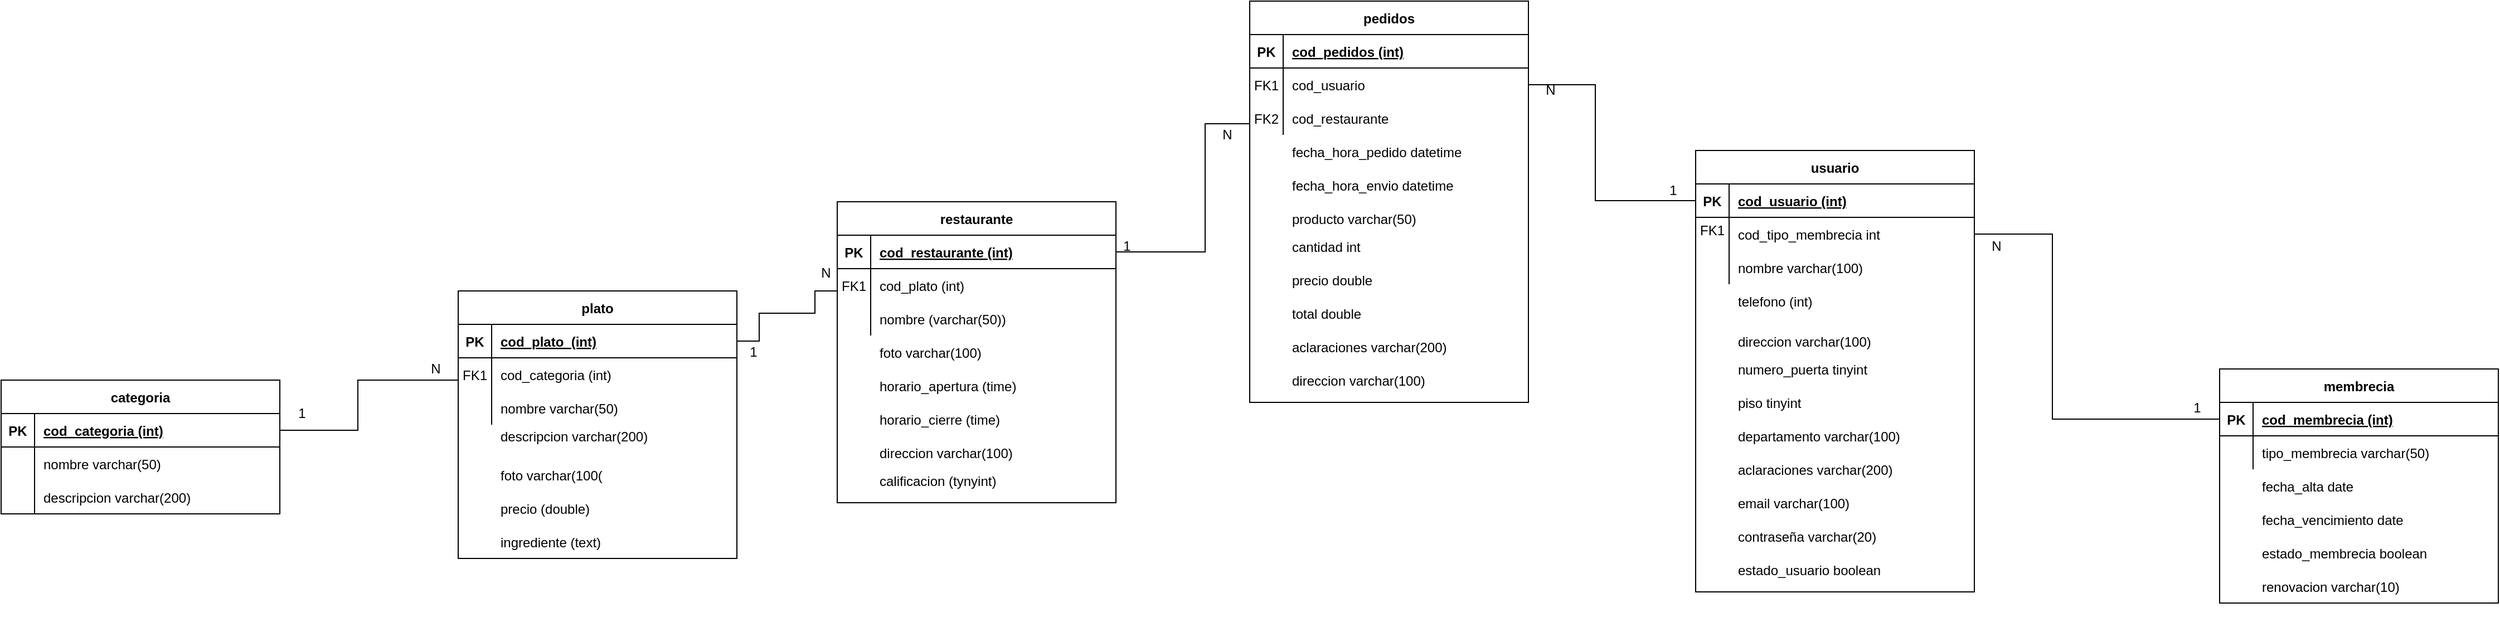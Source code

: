 <mxfile version="14.5.7"><diagram id="IUyjQkNkFGHI9LKzdnZE" name="Page-2"><mxGraphModel dx="1422" dy="794" grid="1" gridSize="10" guides="1" tooltips="1" connect="1" arrows="1" fold="1" page="1" pageScale="1" pageWidth="827" pageHeight="1169" math="0" shadow="0"><root><mxCell id="FoO-zq0wtUKswZKIyC2Q-0"/><mxCell id="FoO-zq0wtUKswZKIyC2Q-1" parent="FoO-zq0wtUKswZKIyC2Q-0"/><mxCell id="SE51JOoTlPHYbrQIpDK8-0" value="restaurante" style="shape=table;startSize=30;container=1;collapsible=1;childLayout=tableLayout;fixedRows=1;rowLines=0;fontStyle=1;align=center;resizeLast=1;" parent="FoO-zq0wtUKswZKIyC2Q-1" vertex="1"><mxGeometry x="780" y="430" width="250" height="270" as="geometry"/></mxCell><mxCell id="SE51JOoTlPHYbrQIpDK8-1" value="" style="shape=partialRectangle;collapsible=0;dropTarget=0;pointerEvents=0;fillColor=none;points=[[0,0.5],[1,0.5]];portConstraint=eastwest;top=0;left=0;right=0;bottom=1;" parent="SE51JOoTlPHYbrQIpDK8-0" vertex="1"><mxGeometry y="30" width="250" height="30" as="geometry"/></mxCell><mxCell id="SE51JOoTlPHYbrQIpDK8-2" value="PK" style="shape=partialRectangle;overflow=hidden;connectable=0;fillColor=none;top=0;left=0;bottom=0;right=0;fontStyle=1;" parent="SE51JOoTlPHYbrQIpDK8-1" vertex="1"><mxGeometry width="30" height="30" as="geometry"/></mxCell><mxCell id="SE51JOoTlPHYbrQIpDK8-3" value="cod_restaurante (int)" style="shape=partialRectangle;overflow=hidden;connectable=0;fillColor=none;top=0;left=0;bottom=0;right=0;align=left;spacingLeft=6;fontStyle=5;" parent="SE51JOoTlPHYbrQIpDK8-1" vertex="1"><mxGeometry x="30" width="220" height="30" as="geometry"/></mxCell><mxCell id="SE51JOoTlPHYbrQIpDK8-4" value="" style="shape=partialRectangle;collapsible=0;dropTarget=0;pointerEvents=0;fillColor=none;points=[[0,0.5],[1,0.5]];portConstraint=eastwest;top=0;left=0;right=0;bottom=0;" parent="SE51JOoTlPHYbrQIpDK8-0" vertex="1"><mxGeometry y="60" width="250" height="30" as="geometry"/></mxCell><mxCell id="SE51JOoTlPHYbrQIpDK8-5" value="" style="shape=partialRectangle;overflow=hidden;connectable=0;fillColor=none;top=0;left=0;bottom=0;right=0;" parent="SE51JOoTlPHYbrQIpDK8-4" vertex="1"><mxGeometry width="30" height="30" as="geometry"/></mxCell><mxCell id="SE51JOoTlPHYbrQIpDK8-6" value="cod_plato (int)" style="shape=partialRectangle;overflow=hidden;connectable=0;fillColor=none;top=0;left=0;bottom=0;right=0;align=left;spacingLeft=6;" parent="SE51JOoTlPHYbrQIpDK8-4" vertex="1"><mxGeometry x="30" width="220" height="30" as="geometry"/></mxCell><mxCell id="SE51JOoTlPHYbrQIpDK8-7" value="" style="shape=partialRectangle;collapsible=0;dropTarget=0;pointerEvents=0;fillColor=none;points=[[0,0.5],[1,0.5]];portConstraint=eastwest;top=0;left=0;right=0;bottom=0;" parent="SE51JOoTlPHYbrQIpDK8-0" vertex="1"><mxGeometry y="90" width="250" height="30" as="geometry"/></mxCell><mxCell id="SE51JOoTlPHYbrQIpDK8-8" value="" style="shape=partialRectangle;overflow=hidden;connectable=0;fillColor=none;top=0;left=0;bottom=0;right=0;" parent="SE51JOoTlPHYbrQIpDK8-7" vertex="1"><mxGeometry width="30" height="30" as="geometry"/></mxCell><mxCell id="SE51JOoTlPHYbrQIpDK8-9" value="nombre (varchar(50))" style="shape=partialRectangle;overflow=hidden;connectable=0;fillColor=none;top=0;left=0;bottom=0;right=0;align=left;spacingLeft=6;" parent="SE51JOoTlPHYbrQIpDK8-7" vertex="1"><mxGeometry x="30" width="220" height="30" as="geometry"/></mxCell><mxCell id="SE51JOoTlPHYbrQIpDK8-10" value="FK1" style="shape=partialRectangle;overflow=hidden;connectable=0;fillColor=none;top=0;left=0;bottom=0;right=0;" parent="FoO-zq0wtUKswZKIyC2Q-1" vertex="1"><mxGeometry x="780" y="490" width="30" height="30" as="geometry"/></mxCell><mxCell id="SE51JOoTlPHYbrQIpDK8-11" value="direccion varchar(100)" style="shape=partialRectangle;overflow=hidden;connectable=0;fillColor=none;top=0;left=0;bottom=0;right=0;align=left;spacingLeft=6;" parent="FoO-zq0wtUKswZKIyC2Q-1" vertex="1"><mxGeometry x="810" y="640" width="220" height="30" as="geometry"/></mxCell><mxCell id="SE51JOoTlPHYbrQIpDK8-12" value="horario_apertura (time)" style="shape=partialRectangle;overflow=hidden;connectable=0;fillColor=none;top=0;left=0;bottom=0;right=0;align=left;spacingLeft=6;" parent="FoO-zq0wtUKswZKIyC2Q-1" vertex="1"><mxGeometry x="810" y="580" width="220" height="30" as="geometry"/></mxCell><mxCell id="SE51JOoTlPHYbrQIpDK8-13" value="calificacion (tynyint)" style="shape=partialRectangle;overflow=hidden;connectable=0;fillColor=none;top=0;left=0;bottom=0;right=0;align=left;spacingLeft=6;" parent="FoO-zq0wtUKswZKIyC2Q-1" vertex="1"><mxGeometry x="810" y="665" width="220" height="30" as="geometry"/></mxCell><mxCell id="SE51JOoTlPHYbrQIpDK8-14" value="1" style="text;html=1;strokeColor=none;fillColor=none;align=center;verticalAlign=middle;whiteSpace=wrap;rounded=0;" parent="FoO-zq0wtUKswZKIyC2Q-1" vertex="1"><mxGeometry x="280" y="610" width="40" height="20" as="geometry"/></mxCell><mxCell id="SE51JOoTlPHYbrQIpDK8-15" value="plato" style="shape=table;startSize=30;container=1;collapsible=1;childLayout=tableLayout;fixedRows=1;rowLines=0;fontStyle=1;align=center;resizeLast=1;" parent="FoO-zq0wtUKswZKIyC2Q-1" vertex="1"><mxGeometry x="440" y="510" width="250" height="240" as="geometry"/></mxCell><mxCell id="SE51JOoTlPHYbrQIpDK8-16" value="" style="shape=partialRectangle;collapsible=0;dropTarget=0;pointerEvents=0;fillColor=none;points=[[0,0.5],[1,0.5]];portConstraint=eastwest;top=0;left=0;right=0;bottom=1;" parent="SE51JOoTlPHYbrQIpDK8-15" vertex="1"><mxGeometry y="30" width="250" height="30" as="geometry"/></mxCell><mxCell id="SE51JOoTlPHYbrQIpDK8-17" value="PK" style="shape=partialRectangle;overflow=hidden;connectable=0;fillColor=none;top=0;left=0;bottom=0;right=0;fontStyle=1;" parent="SE51JOoTlPHYbrQIpDK8-16" vertex="1"><mxGeometry width="30" height="30" as="geometry"/></mxCell><mxCell id="SE51JOoTlPHYbrQIpDK8-18" value="cod_plato  (int)" style="shape=partialRectangle;overflow=hidden;connectable=0;fillColor=none;top=0;left=0;bottom=0;right=0;align=left;spacingLeft=6;fontStyle=5;" parent="SE51JOoTlPHYbrQIpDK8-16" vertex="1"><mxGeometry x="30" width="220" height="30" as="geometry"/></mxCell><mxCell id="SE51JOoTlPHYbrQIpDK8-19" value="" style="shape=partialRectangle;collapsible=0;dropTarget=0;pointerEvents=0;fillColor=none;points=[[0,0.5],[1,0.5]];portConstraint=eastwest;top=0;left=0;right=0;bottom=0;" parent="SE51JOoTlPHYbrQIpDK8-15" vertex="1"><mxGeometry y="60" width="250" height="30" as="geometry"/></mxCell><mxCell id="SE51JOoTlPHYbrQIpDK8-20" value="" style="shape=partialRectangle;overflow=hidden;connectable=0;fillColor=none;top=0;left=0;bottom=0;right=0;" parent="SE51JOoTlPHYbrQIpDK8-19" vertex="1"><mxGeometry width="30" height="30" as="geometry"/></mxCell><mxCell id="SE51JOoTlPHYbrQIpDK8-21" value="cod_categoria (int)" style="shape=partialRectangle;overflow=hidden;connectable=0;fillColor=none;top=0;left=0;bottom=0;right=0;align=left;spacingLeft=6;" parent="SE51JOoTlPHYbrQIpDK8-19" vertex="1"><mxGeometry x="30" width="220" height="30" as="geometry"/></mxCell><mxCell id="SE51JOoTlPHYbrQIpDK8-22" value="" style="shape=partialRectangle;collapsible=0;dropTarget=0;pointerEvents=0;fillColor=none;points=[[0,0.5],[1,0.5]];portConstraint=eastwest;top=0;left=0;right=0;bottom=0;" parent="SE51JOoTlPHYbrQIpDK8-15" vertex="1"><mxGeometry y="90" width="250" height="30" as="geometry"/></mxCell><mxCell id="SE51JOoTlPHYbrQIpDK8-23" value="" style="shape=partialRectangle;overflow=hidden;connectable=0;fillColor=none;top=0;left=0;bottom=0;right=0;" parent="SE51JOoTlPHYbrQIpDK8-22" vertex="1"><mxGeometry width="30" height="30" as="geometry"/></mxCell><mxCell id="SE51JOoTlPHYbrQIpDK8-24" value="nombre varchar(50)" style="shape=partialRectangle;overflow=hidden;connectable=0;fillColor=none;top=0;left=0;bottom=0;right=0;align=left;spacingLeft=6;" parent="SE51JOoTlPHYbrQIpDK8-22" vertex="1"><mxGeometry x="30" width="220" height="30" as="geometry"/></mxCell><mxCell id="SE51JOoTlPHYbrQIpDK8-25" value="FK1" style="shape=partialRectangle;overflow=hidden;connectable=0;fillColor=none;top=0;left=0;bottom=0;right=0;" parent="FoO-zq0wtUKswZKIyC2Q-1" vertex="1"><mxGeometry x="440" y="570" width="30" height="30" as="geometry"/></mxCell><mxCell id="SE51JOoTlPHYbrQIpDK8-26" value="foto varchar(100(" style="shape=partialRectangle;overflow=hidden;connectable=0;fillColor=none;top=0;left=0;bottom=0;right=0;align=left;spacingLeft=6;" parent="FoO-zq0wtUKswZKIyC2Q-1" vertex="1"><mxGeometry x="470" y="660" width="220" height="30" as="geometry"/></mxCell><mxCell id="SE51JOoTlPHYbrQIpDK8-27" value="precio (double)" style="shape=partialRectangle;overflow=hidden;connectable=0;fillColor=none;top=0;left=0;bottom=0;right=0;align=left;spacingLeft=6;" parent="FoO-zq0wtUKswZKIyC2Q-1" vertex="1"><mxGeometry x="470" y="690" width="220" height="30" as="geometry"/></mxCell><mxCell id="SE51JOoTlPHYbrQIpDK8-28" value="descripcion varchar(200)" style="shape=partialRectangle;overflow=hidden;connectable=0;fillColor=none;top=0;left=0;bottom=0;right=0;align=left;spacingLeft=6;" parent="FoO-zq0wtUKswZKIyC2Q-1" vertex="1"><mxGeometry x="470" y="625" width="220" height="30" as="geometry"/></mxCell><mxCell id="SE51JOoTlPHYbrQIpDK8-29" value="ingrediente (text)" style="shape=partialRectangle;overflow=hidden;connectable=0;fillColor=none;top=0;left=0;bottom=0;right=0;align=left;spacingLeft=6;" parent="FoO-zq0wtUKswZKIyC2Q-1" vertex="1"><mxGeometry x="470" y="720" width="220" height="30" as="geometry"/></mxCell><mxCell id="SE51JOoTlPHYbrQIpDK8-30" value="categoria" style="shape=table;startSize=30;container=1;collapsible=1;childLayout=tableLayout;fixedRows=1;rowLines=0;fontStyle=1;align=center;resizeLast=1;" parent="FoO-zq0wtUKswZKIyC2Q-1" vertex="1"><mxGeometry x="30" y="590" width="250" height="120" as="geometry"/></mxCell><mxCell id="SE51JOoTlPHYbrQIpDK8-31" value="" style="shape=partialRectangle;collapsible=0;dropTarget=0;pointerEvents=0;fillColor=none;points=[[0,0.5],[1,0.5]];portConstraint=eastwest;top=0;left=0;right=0;bottom=1;" parent="SE51JOoTlPHYbrQIpDK8-30" vertex="1"><mxGeometry y="30" width="250" height="30" as="geometry"/></mxCell><mxCell id="SE51JOoTlPHYbrQIpDK8-32" value="PK" style="shape=partialRectangle;overflow=hidden;connectable=0;fillColor=none;top=0;left=0;bottom=0;right=0;fontStyle=1;" parent="SE51JOoTlPHYbrQIpDK8-31" vertex="1"><mxGeometry width="30" height="30" as="geometry"/></mxCell><mxCell id="SE51JOoTlPHYbrQIpDK8-33" value="cod_categoria (int)" style="shape=partialRectangle;overflow=hidden;connectable=0;fillColor=none;top=0;left=0;bottom=0;right=0;align=left;spacingLeft=6;fontStyle=5;" parent="SE51JOoTlPHYbrQIpDK8-31" vertex="1"><mxGeometry x="30" width="220" height="30" as="geometry"/></mxCell><mxCell id="SE51JOoTlPHYbrQIpDK8-34" value="" style="shape=partialRectangle;collapsible=0;dropTarget=0;pointerEvents=0;fillColor=none;points=[[0,0.5],[1,0.5]];portConstraint=eastwest;top=0;left=0;right=0;bottom=0;" parent="SE51JOoTlPHYbrQIpDK8-30" vertex="1"><mxGeometry y="60" width="250" height="30" as="geometry"/></mxCell><mxCell id="SE51JOoTlPHYbrQIpDK8-35" value="" style="shape=partialRectangle;overflow=hidden;connectable=0;fillColor=none;top=0;left=0;bottom=0;right=0;" parent="SE51JOoTlPHYbrQIpDK8-34" vertex="1"><mxGeometry width="30" height="30" as="geometry"/></mxCell><mxCell id="SE51JOoTlPHYbrQIpDK8-36" value="nombre varchar(50)" style="shape=partialRectangle;overflow=hidden;connectable=0;fillColor=none;top=0;left=0;bottom=0;right=0;align=left;spacingLeft=6;" parent="SE51JOoTlPHYbrQIpDK8-34" vertex="1"><mxGeometry x="30" width="220" height="30" as="geometry"/></mxCell><mxCell id="SE51JOoTlPHYbrQIpDK8-37" value="" style="shape=partialRectangle;collapsible=0;dropTarget=0;pointerEvents=0;fillColor=none;points=[[0,0.5],[1,0.5]];portConstraint=eastwest;top=0;left=0;right=0;bottom=0;" parent="SE51JOoTlPHYbrQIpDK8-30" vertex="1"><mxGeometry y="90" width="250" height="30" as="geometry"/></mxCell><mxCell id="SE51JOoTlPHYbrQIpDK8-38" value="" style="shape=partialRectangle;overflow=hidden;connectable=0;fillColor=none;top=0;left=0;bottom=0;right=0;" parent="SE51JOoTlPHYbrQIpDK8-37" vertex="1"><mxGeometry width="30" height="30" as="geometry"/></mxCell><mxCell id="SE51JOoTlPHYbrQIpDK8-39" value="descripcion varchar(200)" style="shape=partialRectangle;overflow=hidden;connectable=0;fillColor=none;top=0;left=0;bottom=0;right=0;align=left;spacingLeft=6;" parent="SE51JOoTlPHYbrQIpDK8-37" vertex="1"><mxGeometry x="30" width="220" height="30" as="geometry"/></mxCell><mxCell id="SE51JOoTlPHYbrQIpDK8-40" value="" style="shape=partialRectangle;overflow=hidden;connectable=0;fillColor=none;top=0;left=0;bottom=0;right=0;align=left;spacingLeft=6;" parent="FoO-zq0wtUKswZKIyC2Q-1" vertex="1"><mxGeometry x="595" y="780" width="220" height="30" as="geometry"/></mxCell><mxCell id="SE51JOoTlPHYbrQIpDK8-41" value="pedidos" style="shape=table;startSize=30;container=1;collapsible=1;childLayout=tableLayout;fixedRows=1;rowLines=0;fontStyle=1;align=center;resizeLast=1;" parent="FoO-zq0wtUKswZKIyC2Q-1" vertex="1"><mxGeometry x="1150" y="250" width="250" height="360" as="geometry"/></mxCell><mxCell id="SE51JOoTlPHYbrQIpDK8-42" value="" style="shape=partialRectangle;collapsible=0;dropTarget=0;pointerEvents=0;fillColor=none;points=[[0,0.5],[1,0.5]];portConstraint=eastwest;top=0;left=0;right=0;bottom=1;" parent="SE51JOoTlPHYbrQIpDK8-41" vertex="1"><mxGeometry y="30" width="250" height="30" as="geometry"/></mxCell><mxCell id="SE51JOoTlPHYbrQIpDK8-43" value="PK" style="shape=partialRectangle;overflow=hidden;connectable=0;fillColor=none;top=0;left=0;bottom=0;right=0;fontStyle=1;" parent="SE51JOoTlPHYbrQIpDK8-42" vertex="1"><mxGeometry width="30" height="30" as="geometry"/></mxCell><mxCell id="SE51JOoTlPHYbrQIpDK8-44" value="cod_pedidos (int)" style="shape=partialRectangle;overflow=hidden;connectable=0;fillColor=none;top=0;left=0;bottom=0;right=0;align=left;spacingLeft=6;fontStyle=5;" parent="SE51JOoTlPHYbrQIpDK8-42" vertex="1"><mxGeometry x="30" width="220" height="30" as="geometry"/></mxCell><mxCell id="SE51JOoTlPHYbrQIpDK8-45" value="" style="shape=partialRectangle;collapsible=0;dropTarget=0;pointerEvents=0;fillColor=none;points=[[0,0.5],[1,0.5]];portConstraint=eastwest;top=0;left=0;right=0;bottom=0;" parent="SE51JOoTlPHYbrQIpDK8-41" vertex="1"><mxGeometry y="60" width="250" height="30" as="geometry"/></mxCell><mxCell id="SE51JOoTlPHYbrQIpDK8-46" value="" style="shape=partialRectangle;overflow=hidden;connectable=0;fillColor=none;top=0;left=0;bottom=0;right=0;" parent="SE51JOoTlPHYbrQIpDK8-45" vertex="1"><mxGeometry width="30" height="30" as="geometry"/></mxCell><mxCell id="SE51JOoTlPHYbrQIpDK8-47" value="cod_usuario" style="shape=partialRectangle;overflow=hidden;connectable=0;fillColor=none;top=0;left=0;bottom=0;right=0;align=left;spacingLeft=6;" parent="SE51JOoTlPHYbrQIpDK8-45" vertex="1"><mxGeometry x="30" width="220" height="30" as="geometry"/></mxCell><mxCell id="SE51JOoTlPHYbrQIpDK8-48" value="" style="shape=partialRectangle;collapsible=0;dropTarget=0;pointerEvents=0;fillColor=none;points=[[0,0.5],[1,0.5]];portConstraint=eastwest;top=0;left=0;right=0;bottom=0;" parent="SE51JOoTlPHYbrQIpDK8-41" vertex="1"><mxGeometry y="90" width="250" height="30" as="geometry"/></mxCell><mxCell id="SE51JOoTlPHYbrQIpDK8-49" value="" style="shape=partialRectangle;overflow=hidden;connectable=0;fillColor=none;top=0;left=0;bottom=0;right=0;" parent="SE51JOoTlPHYbrQIpDK8-48" vertex="1"><mxGeometry width="30" height="30" as="geometry"/></mxCell><mxCell id="SE51JOoTlPHYbrQIpDK8-50" value="cod_restaurante" style="shape=partialRectangle;overflow=hidden;connectable=0;fillColor=none;top=0;left=0;bottom=0;right=0;align=left;spacingLeft=6;" parent="SE51JOoTlPHYbrQIpDK8-48" vertex="1"><mxGeometry x="30" width="220" height="30" as="geometry"/></mxCell><mxCell id="SE51JOoTlPHYbrQIpDK8-51" value="cantidad int" style="shape=partialRectangle;overflow=hidden;connectable=0;fillColor=none;top=0;left=0;bottom=0;right=0;align=left;spacingLeft=6;" parent="FoO-zq0wtUKswZKIyC2Q-1" vertex="1"><mxGeometry x="1180" y="455" width="220" height="30" as="geometry"/></mxCell><mxCell id="SE51JOoTlPHYbrQIpDK8-52" value="precio double" style="shape=partialRectangle;overflow=hidden;connectable=0;fillColor=none;top=0;left=0;bottom=0;right=0;align=left;spacingLeft=6;" parent="FoO-zq0wtUKswZKIyC2Q-1" vertex="1"><mxGeometry x="1180" y="485" width="220" height="30" as="geometry"/></mxCell><mxCell id="SE51JOoTlPHYbrQIpDK8-53" value="total double" style="shape=partialRectangle;overflow=hidden;connectable=0;fillColor=none;top=0;left=0;bottom=0;right=0;align=left;spacingLeft=6;" parent="FoO-zq0wtUKswZKIyC2Q-1" vertex="1"><mxGeometry x="1180" y="515" width="220" height="30" as="geometry"/></mxCell><mxCell id="SE51JOoTlPHYbrQIpDK8-54" value="aclaraciones varchar(200)" style="shape=partialRectangle;overflow=hidden;connectable=0;fillColor=none;top=0;left=0;bottom=0;right=0;align=left;spacingLeft=6;" parent="FoO-zq0wtUKswZKIyC2Q-1" vertex="1"><mxGeometry x="1180" y="545" width="220" height="30" as="geometry"/></mxCell><mxCell id="SE51JOoTlPHYbrQIpDK8-55" value="N" style="text;html=1;strokeColor=none;fillColor=none;align=center;verticalAlign=middle;whiteSpace=wrap;rounded=0;" parent="FoO-zq0wtUKswZKIyC2Q-1" vertex="1"><mxGeometry x="1110" y="360" width="40" height="20" as="geometry"/></mxCell><mxCell id="SE51JOoTlPHYbrQIpDK8-56" value="N" style="text;html=1;strokeColor=none;fillColor=none;align=center;verticalAlign=middle;whiteSpace=wrap;rounded=0;" parent="FoO-zq0wtUKswZKIyC2Q-1" vertex="1"><mxGeometry x="1400" y="320" width="40" height="20" as="geometry"/></mxCell><mxCell id="SE51JOoTlPHYbrQIpDK8-57" value="direccion varchar(100)" style="shape=partialRectangle;overflow=hidden;connectable=0;fillColor=none;top=0;left=0;bottom=0;right=0;align=left;spacingLeft=6;" parent="FoO-zq0wtUKswZKIyC2Q-1" vertex="1"><mxGeometry x="1180" y="575" width="220" height="30" as="geometry"/></mxCell><mxCell id="SE51JOoTlPHYbrQIpDK8-58" value="" style="shape=partialRectangle;collapsible=0;dropTarget=0;pointerEvents=0;fillColor=none;points=[[0,0.5],[1,0.5]];portConstraint=eastwest;top=0;left=0;right=0;bottom=0;" parent="FoO-zq0wtUKswZKIyC2Q-1" vertex="1"><mxGeometry x="1150" y="430" width="250" height="30" as="geometry"/></mxCell><mxCell id="SE51JOoTlPHYbrQIpDK8-59" value="producto varchar(50)" style="shape=partialRectangle;overflow=hidden;connectable=0;fillColor=none;top=0;left=0;bottom=0;right=0;align=left;spacingLeft=6;" parent="SE51JOoTlPHYbrQIpDK8-58" vertex="1"><mxGeometry x="30" width="220" height="30" as="geometry"/></mxCell><mxCell id="SE51JOoTlPHYbrQIpDK8-60" value="horario_cierre (time)" style="shape=partialRectangle;overflow=hidden;connectable=0;fillColor=none;top=0;left=0;bottom=0;right=0;align=left;spacingLeft=6;" parent="FoO-zq0wtUKswZKIyC2Q-1" vertex="1"><mxGeometry x="810" y="610" width="220" height="30" as="geometry"/></mxCell><mxCell id="SE51JOoTlPHYbrQIpDK8-61" value="foto varchar(100)" style="shape=partialRectangle;overflow=hidden;connectable=0;fillColor=none;top=0;left=0;bottom=0;right=0;align=left;spacingLeft=6;" parent="FoO-zq0wtUKswZKIyC2Q-1" vertex="1"><mxGeometry x="810" y="550" width="220" height="30" as="geometry"/></mxCell><mxCell id="SE51JOoTlPHYbrQIpDK8-62" value="N" style="text;html=1;strokeColor=none;fillColor=none;align=center;verticalAlign=middle;whiteSpace=wrap;rounded=0;" parent="FoO-zq0wtUKswZKIyC2Q-1" vertex="1"><mxGeometry x="400" y="570" width="40" height="20" as="geometry"/></mxCell><mxCell id="SE51JOoTlPHYbrQIpDK8-63" value="usuario" style="shape=table;startSize=30;container=1;collapsible=1;childLayout=tableLayout;fixedRows=1;rowLines=0;fontStyle=1;align=center;resizeLast=1;" parent="FoO-zq0wtUKswZKIyC2Q-1" vertex="1"><mxGeometry x="1550" y="384" width="250" height="396" as="geometry"/></mxCell><mxCell id="SE51JOoTlPHYbrQIpDK8-64" value="" style="shape=partialRectangle;collapsible=0;dropTarget=0;pointerEvents=0;fillColor=none;points=[[0,0.5],[1,0.5]];portConstraint=eastwest;top=0;left=0;right=0;bottom=1;" parent="SE51JOoTlPHYbrQIpDK8-63" vertex="1"><mxGeometry y="30" width="250" height="30" as="geometry"/></mxCell><mxCell id="SE51JOoTlPHYbrQIpDK8-65" value="PK" style="shape=partialRectangle;overflow=hidden;connectable=0;fillColor=none;top=0;left=0;bottom=0;right=0;fontStyle=1;" parent="SE51JOoTlPHYbrQIpDK8-64" vertex="1"><mxGeometry width="30" height="30" as="geometry"/></mxCell><mxCell id="SE51JOoTlPHYbrQIpDK8-66" value="cod_usuario (int)" style="shape=partialRectangle;overflow=hidden;connectable=0;fillColor=none;top=0;left=0;bottom=0;right=0;align=left;spacingLeft=6;fontStyle=5;" parent="SE51JOoTlPHYbrQIpDK8-64" vertex="1"><mxGeometry x="30" width="220" height="30" as="geometry"/></mxCell><mxCell id="SE51JOoTlPHYbrQIpDK8-67" value="" style="shape=partialRectangle;collapsible=0;dropTarget=0;pointerEvents=0;fillColor=none;points=[[0,0.5],[1,0.5]];portConstraint=eastwest;top=0;left=0;right=0;bottom=0;" parent="SE51JOoTlPHYbrQIpDK8-63" vertex="1"><mxGeometry y="60" width="250" height="30" as="geometry"/></mxCell><mxCell id="SE51JOoTlPHYbrQIpDK8-68" value="" style="shape=partialRectangle;overflow=hidden;connectable=0;fillColor=none;top=0;left=0;bottom=0;right=0;" parent="SE51JOoTlPHYbrQIpDK8-67" vertex="1"><mxGeometry width="30" height="30" as="geometry"/></mxCell><mxCell id="SE51JOoTlPHYbrQIpDK8-69" value="cod_tipo_membrecia int" style="shape=partialRectangle;overflow=hidden;connectable=0;fillColor=none;top=0;left=0;bottom=0;right=0;align=left;spacingLeft=6;" parent="SE51JOoTlPHYbrQIpDK8-67" vertex="1"><mxGeometry x="30" width="220" height="30" as="geometry"/></mxCell><mxCell id="SE51JOoTlPHYbrQIpDK8-70" value="" style="shape=partialRectangle;collapsible=0;dropTarget=0;pointerEvents=0;fillColor=none;points=[[0,0.5],[1,0.5]];portConstraint=eastwest;top=0;left=0;right=0;bottom=0;" parent="SE51JOoTlPHYbrQIpDK8-63" vertex="1"><mxGeometry y="90" width="250" height="30" as="geometry"/></mxCell><mxCell id="SE51JOoTlPHYbrQIpDK8-71" value="" style="shape=partialRectangle;overflow=hidden;connectable=0;fillColor=none;top=0;left=0;bottom=0;right=0;" parent="SE51JOoTlPHYbrQIpDK8-70" vertex="1"><mxGeometry width="30" height="30" as="geometry"/></mxCell><mxCell id="SE51JOoTlPHYbrQIpDK8-72" value="nombre varchar(100)" style="shape=partialRectangle;overflow=hidden;connectable=0;fillColor=none;top=0;left=0;bottom=0;right=0;align=left;spacingLeft=6;" parent="SE51JOoTlPHYbrQIpDK8-70" vertex="1"><mxGeometry x="30" width="220" height="30" as="geometry"/></mxCell><mxCell id="SE51JOoTlPHYbrQIpDK8-73" value="numero_puerta tinyint" style="shape=partialRectangle;overflow=hidden;connectable=0;fillColor=none;top=0;left=0;bottom=0;right=0;align=left;spacingLeft=6;" parent="FoO-zq0wtUKswZKIyC2Q-1" vertex="1"><mxGeometry x="1580" y="565" width="220" height="30" as="geometry"/></mxCell><mxCell id="SE51JOoTlPHYbrQIpDK8-74" value="piso tinyint" style="shape=partialRectangle;overflow=hidden;connectable=0;fillColor=none;top=0;left=0;bottom=0;right=0;align=left;spacingLeft=6;" parent="FoO-zq0wtUKswZKIyC2Q-1" vertex="1"><mxGeometry x="1580" y="595" width="220" height="30" as="geometry"/></mxCell><mxCell id="SE51JOoTlPHYbrQIpDK8-75" value="departamento varchar(100)" style="shape=partialRectangle;overflow=hidden;connectable=0;fillColor=none;top=0;left=0;bottom=0;right=0;align=left;spacingLeft=6;" parent="FoO-zq0wtUKswZKIyC2Q-1" vertex="1"><mxGeometry x="1580" y="625" width="220" height="30" as="geometry"/></mxCell><mxCell id="SE51JOoTlPHYbrQIpDK8-76" value="aclaraciones varchar(200)" style="shape=partialRectangle;overflow=hidden;connectable=0;fillColor=none;top=0;left=0;bottom=0;right=0;align=left;spacingLeft=6;" parent="FoO-zq0wtUKswZKIyC2Q-1" vertex="1"><mxGeometry x="1580" y="655" width="220" height="30" as="geometry"/></mxCell><mxCell id="SE51JOoTlPHYbrQIpDK8-77" value="email varchar(100)" style="shape=partialRectangle;overflow=hidden;connectable=0;fillColor=none;top=0;left=0;bottom=0;right=0;align=left;spacingLeft=6;" parent="FoO-zq0wtUKswZKIyC2Q-1" vertex="1"><mxGeometry x="1580" y="685" width="220" height="30" as="geometry"/></mxCell><mxCell id="SE51JOoTlPHYbrQIpDK8-78" value="" style="shape=partialRectangle;collapsible=0;dropTarget=0;pointerEvents=0;fillColor=none;points=[[0,0.5],[1,0.5]];portConstraint=eastwest;top=0;left=0;right=0;bottom=0;" parent="FoO-zq0wtUKswZKIyC2Q-1" vertex="1"><mxGeometry x="1550" y="540" width="250" height="30" as="geometry"/></mxCell><mxCell id="SE51JOoTlPHYbrQIpDK8-79" value="direccion varchar(100)" style="shape=partialRectangle;overflow=hidden;connectable=0;fillColor=none;top=0;left=0;bottom=0;right=0;align=left;spacingLeft=6;" parent="SE51JOoTlPHYbrQIpDK8-78" vertex="1"><mxGeometry x="30" width="220" height="30" as="geometry"/></mxCell><mxCell id="SE51JOoTlPHYbrQIpDK8-80" value="contraseña varchar(20)" style="shape=partialRectangle;overflow=hidden;connectable=0;fillColor=none;top=0;left=0;bottom=0;right=0;align=left;spacingLeft=6;" parent="FoO-zq0wtUKswZKIyC2Q-1" vertex="1"><mxGeometry x="1580" y="715" width="220" height="30" as="geometry"/></mxCell><mxCell id="SE51JOoTlPHYbrQIpDK8-81" value="membrecia" style="shape=table;startSize=30;container=1;collapsible=1;childLayout=tableLayout;fixedRows=1;rowLines=0;fontStyle=1;align=center;resizeLast=1;" parent="FoO-zq0wtUKswZKIyC2Q-1" vertex="1"><mxGeometry x="2020" y="580" width="250" height="210" as="geometry"/></mxCell><mxCell id="SE51JOoTlPHYbrQIpDK8-82" value="" style="shape=partialRectangle;collapsible=0;dropTarget=0;pointerEvents=0;fillColor=none;points=[[0,0.5],[1,0.5]];portConstraint=eastwest;top=0;left=0;right=0;bottom=1;" parent="SE51JOoTlPHYbrQIpDK8-81" vertex="1"><mxGeometry y="30" width="250" height="30" as="geometry"/></mxCell><mxCell id="SE51JOoTlPHYbrQIpDK8-83" value="PK" style="shape=partialRectangle;overflow=hidden;connectable=0;fillColor=none;top=0;left=0;bottom=0;right=0;fontStyle=1;" parent="SE51JOoTlPHYbrQIpDK8-82" vertex="1"><mxGeometry width="30" height="30" as="geometry"/></mxCell><mxCell id="SE51JOoTlPHYbrQIpDK8-84" value="cod_membrecia (int)" style="shape=partialRectangle;overflow=hidden;connectable=0;fillColor=none;top=0;left=0;bottom=0;right=0;align=left;spacingLeft=6;fontStyle=5;" parent="SE51JOoTlPHYbrQIpDK8-82" vertex="1"><mxGeometry x="30" width="220" height="30" as="geometry"/></mxCell><mxCell id="SE51JOoTlPHYbrQIpDK8-85" value="" style="shape=partialRectangle;collapsible=0;dropTarget=0;pointerEvents=0;fillColor=none;points=[[0,0.5],[1,0.5]];portConstraint=eastwest;top=0;left=0;right=0;bottom=0;" parent="SE51JOoTlPHYbrQIpDK8-81" vertex="1"><mxGeometry y="60" width="250" height="30" as="geometry"/></mxCell><mxCell id="SE51JOoTlPHYbrQIpDK8-86" value="" style="shape=partialRectangle;overflow=hidden;connectable=0;fillColor=none;top=0;left=0;bottom=0;right=0;" parent="SE51JOoTlPHYbrQIpDK8-85" vertex="1"><mxGeometry width="30" height="30" as="geometry"/></mxCell><mxCell id="SE51JOoTlPHYbrQIpDK8-87" value="tipo_membrecia varchar(50)" style="shape=partialRectangle;overflow=hidden;connectable=0;fillColor=none;top=0;left=0;bottom=0;right=0;align=left;spacingLeft=6;" parent="SE51JOoTlPHYbrQIpDK8-85" vertex="1"><mxGeometry x="30" width="220" height="30" as="geometry"/></mxCell><mxCell id="SE51JOoTlPHYbrQIpDK8-88" value="fecha_alta date" style="shape=partialRectangle;overflow=hidden;connectable=0;fillColor=none;top=0;left=0;bottom=0;right=0;align=left;spacingLeft=6;" parent="FoO-zq0wtUKswZKIyC2Q-1" vertex="1"><mxGeometry x="2050" y="670" width="220" height="30" as="geometry"/></mxCell><mxCell id="SE51JOoTlPHYbrQIpDK8-89" value="fecha_vencimiento date" style="shape=partialRectangle;overflow=hidden;connectable=0;fillColor=none;top=0;left=0;bottom=0;right=0;align=left;spacingLeft=6;" parent="FoO-zq0wtUKswZKIyC2Q-1" vertex="1"><mxGeometry x="2050" y="700" width="220" height="30" as="geometry"/></mxCell><mxCell id="SE51JOoTlPHYbrQIpDK8-90" value="estado_membrecia boolean" style="shape=partialRectangle;overflow=hidden;connectable=0;fillColor=none;top=0;left=0;bottom=0;right=0;align=left;spacingLeft=6;" parent="FoO-zq0wtUKswZKIyC2Q-1" vertex="1"><mxGeometry x="2050" y="730" width="220" height="30" as="geometry"/></mxCell><mxCell id="SE51JOoTlPHYbrQIpDK8-91" value="estado_usuario boolean" style="shape=partialRectangle;overflow=hidden;connectable=0;fillColor=none;top=0;left=0;bottom=0;right=0;align=left;spacingLeft=6;" parent="FoO-zq0wtUKswZKIyC2Q-1" vertex="1"><mxGeometry x="1580" y="745" width="220" height="30" as="geometry"/></mxCell><mxCell id="SE51JOoTlPHYbrQIpDK8-92" value="renovacion varchar(10)" style="shape=partialRectangle;overflow=hidden;connectable=0;fillColor=none;top=0;left=0;bottom=0;right=0;align=left;spacingLeft=6;" parent="FoO-zq0wtUKswZKIyC2Q-1" vertex="1"><mxGeometry x="2050" y="760" width="220" height="30" as="geometry"/></mxCell><mxCell id="SE51JOoTlPHYbrQIpDK8-93" value="FK1" style="shape=partialRectangle;overflow=hidden;connectable=0;fillColor=none;top=0;left=0;bottom=0;right=0;" parent="FoO-zq0wtUKswZKIyC2Q-1" vertex="1"><mxGeometry x="1150" y="310" width="30" height="30" as="geometry"/></mxCell><mxCell id="SE51JOoTlPHYbrQIpDK8-94" value="FK1" style="shape=partialRectangle;overflow=hidden;connectable=0;fillColor=none;top=0;left=0;bottom=0;right=0;" parent="FoO-zq0wtUKswZKIyC2Q-1" vertex="1"><mxGeometry x="1550" y="440" width="30" height="30" as="geometry"/></mxCell><mxCell id="SE51JOoTlPHYbrQIpDK8-95" value="N" style="text;html=1;strokeColor=none;fillColor=none;align=center;verticalAlign=middle;whiteSpace=wrap;rounded=0;" parent="FoO-zq0wtUKswZKIyC2Q-1" vertex="1"><mxGeometry x="750" y="484" width="40" height="20" as="geometry"/></mxCell><mxCell id="SE51JOoTlPHYbrQIpDK8-96" value="1" style="text;html=1;strokeColor=none;fillColor=none;align=center;verticalAlign=middle;whiteSpace=wrap;rounded=0;" parent="FoO-zq0wtUKswZKIyC2Q-1" vertex="1"><mxGeometry x="685" y="555" width="40" height="20" as="geometry"/></mxCell><mxCell id="SE51JOoTlPHYbrQIpDK8-97" value="FK2" style="shape=partialRectangle;overflow=hidden;connectable=0;fillColor=none;top=0;left=0;bottom=0;right=0;" parent="FoO-zq0wtUKswZKIyC2Q-1" vertex="1"><mxGeometry x="1150" y="340" width="30" height="30" as="geometry"/></mxCell><mxCell id="SE51JOoTlPHYbrQIpDK8-98" value="1" style="text;html=1;strokeColor=none;fillColor=none;align=center;verticalAlign=middle;whiteSpace=wrap;rounded=0;" parent="FoO-zq0wtUKswZKIyC2Q-1" vertex="1"><mxGeometry x="1020" y="460" width="40" height="20" as="geometry"/></mxCell><mxCell id="SE51JOoTlPHYbrQIpDK8-99" value="1" style="text;html=1;strokeColor=none;fillColor=none;align=center;verticalAlign=middle;whiteSpace=wrap;rounded=0;" parent="FoO-zq0wtUKswZKIyC2Q-1" vertex="1"><mxGeometry x="1510" y="410" width="40" height="20" as="geometry"/></mxCell><mxCell id="SE51JOoTlPHYbrQIpDK8-100" value="N" style="text;html=1;strokeColor=none;fillColor=none;align=center;verticalAlign=middle;whiteSpace=wrap;rounded=0;" parent="FoO-zq0wtUKswZKIyC2Q-1" vertex="1"><mxGeometry x="1800" y="460" width="40" height="20" as="geometry"/></mxCell><mxCell id="SE51JOoTlPHYbrQIpDK8-101" value="1" style="text;html=1;strokeColor=none;fillColor=none;align=center;verticalAlign=middle;whiteSpace=wrap;rounded=0;" parent="FoO-zq0wtUKswZKIyC2Q-1" vertex="1"><mxGeometry x="1980" y="605" width="40" height="20" as="geometry"/></mxCell><mxCell id="SE51JOoTlPHYbrQIpDK8-102" style="edgeStyle=orthogonalEdgeStyle;rounded=0;orthogonalLoop=1;jettySize=auto;html=1;exitX=1;exitY=0.5;exitDx=0;exitDy=0;endArrow=none;endFill=0;" parent="FoO-zq0wtUKswZKIyC2Q-1" source="SE51JOoTlPHYbrQIpDK8-31" edge="1"><mxGeometry relative="1" as="geometry"><mxPoint x="440" y="590" as="targetPoint"/><Array as="points"><mxPoint x="350" y="635"/><mxPoint x="350" y="590"/></Array></mxGeometry></mxCell><mxCell id="SE51JOoTlPHYbrQIpDK8-103" style="edgeStyle=orthogonalEdgeStyle;rounded=0;orthogonalLoop=1;jettySize=auto;html=1;exitX=1;exitY=0.5;exitDx=0;exitDy=0;endArrow=none;endFill=0;" parent="FoO-zq0wtUKswZKIyC2Q-1" source="SE51JOoTlPHYbrQIpDK8-16" edge="1"><mxGeometry relative="1" as="geometry"><mxPoint x="780" y="510" as="targetPoint"/><Array as="points"><mxPoint x="710" y="555"/><mxPoint x="710" y="530"/><mxPoint x="760" y="530"/><mxPoint x="760" y="510"/></Array></mxGeometry></mxCell><mxCell id="SE51JOoTlPHYbrQIpDK8-104" style="edgeStyle=orthogonalEdgeStyle;rounded=0;orthogonalLoop=1;jettySize=auto;html=1;exitX=1;exitY=0.5;exitDx=0;exitDy=0;endArrow=none;endFill=0;" parent="FoO-zq0wtUKswZKIyC2Q-1" source="SE51JOoTlPHYbrQIpDK8-1" edge="1"><mxGeometry relative="1" as="geometry"><mxPoint x="1150" y="350" as="targetPoint"/><Array as="points"><mxPoint x="1110" y="475"/><mxPoint x="1110" y="360"/><mxPoint x="1150" y="360"/></Array></mxGeometry></mxCell><mxCell id="SE51JOoTlPHYbrQIpDK8-105" style="edgeStyle=orthogonalEdgeStyle;rounded=0;orthogonalLoop=1;jettySize=auto;html=1;endArrow=none;endFill=0;entryX=1;entryY=0.5;entryDx=0;entryDy=0;" parent="FoO-zq0wtUKswZKIyC2Q-1" source="SE51JOoTlPHYbrQIpDK8-64" target="SE51JOoTlPHYbrQIpDK8-45" edge="1"><mxGeometry relative="1" as="geometry"><mxPoint x="1400" y="580" as="targetPoint"/><Array as="points"><mxPoint x="1460" y="429"/><mxPoint x="1460" y="325"/></Array></mxGeometry></mxCell><mxCell id="SE51JOoTlPHYbrQIpDK8-106" style="edgeStyle=orthogonalEdgeStyle;rounded=0;orthogonalLoop=1;jettySize=auto;html=1;exitX=0;exitY=0.5;exitDx=0;exitDy=0;endArrow=none;endFill=0;entryX=1;entryY=0.5;entryDx=0;entryDy=0;" parent="FoO-zq0wtUKswZKIyC2Q-1" source="SE51JOoTlPHYbrQIpDK8-82" target="SE51JOoTlPHYbrQIpDK8-67" edge="1"><mxGeometry relative="1" as="geometry"><mxPoint x="1800" y="730" as="targetPoint"/><Array as="points"><mxPoint x="1870" y="625"/><mxPoint x="1870" y="459"/></Array></mxGeometry></mxCell><mxCell id="SE51JOoTlPHYbrQIpDK8-107" value="telefono (int)" style="shape=partialRectangle;overflow=hidden;connectable=0;fillColor=none;top=0;left=0;bottom=0;right=0;align=left;spacingLeft=6;" parent="FoO-zq0wtUKswZKIyC2Q-1" vertex="1"><mxGeometry x="1580" y="504" width="220" height="30" as="geometry"/></mxCell><mxCell id="SE51JOoTlPHYbrQIpDK8-108" value="" style="shape=partialRectangle;collapsible=0;dropTarget=0;pointerEvents=0;fillColor=none;points=[[0,0.5],[1,0.5]];portConstraint=eastwest;top=0;left=0;right=0;bottom=0;" parent="FoO-zq0wtUKswZKIyC2Q-1" vertex="1"><mxGeometry x="1150" y="400" width="250" height="30" as="geometry"/></mxCell><mxCell id="SE51JOoTlPHYbrQIpDK8-109" value="fecha_hora_envio datetime" style="shape=partialRectangle;overflow=hidden;connectable=0;fillColor=none;top=0;left=0;bottom=0;right=0;align=left;spacingLeft=6;" parent="SE51JOoTlPHYbrQIpDK8-108" vertex="1"><mxGeometry x="30" width="220" height="30" as="geometry"/></mxCell><mxCell id="SE51JOoTlPHYbrQIpDK8-110" value="fecha_hora_pedido datetime" style="shape=partialRectangle;overflow=hidden;connectable=0;fillColor=none;top=0;left=0;bottom=0;right=0;align=left;spacingLeft=6;" parent="FoO-zq0wtUKswZKIyC2Q-1" vertex="1"><mxGeometry x="1180" y="370" width="220" height="30" as="geometry"/></mxCell></root></mxGraphModel></diagram></mxfile>